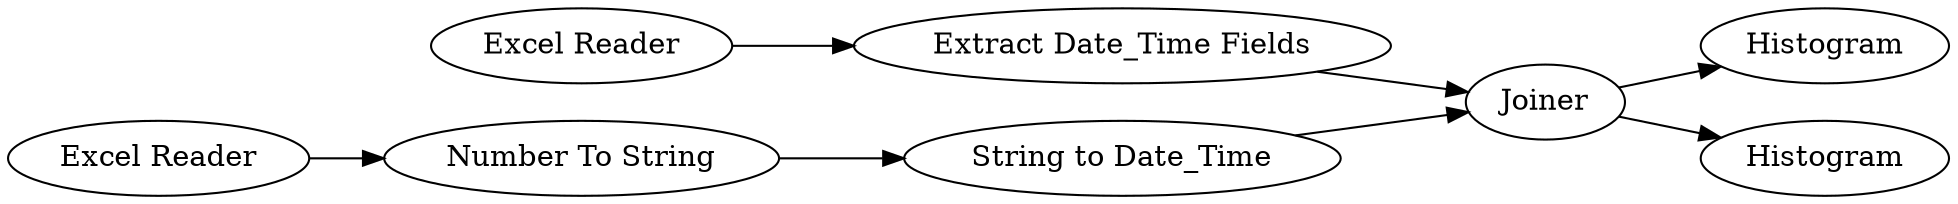 digraph {
	75 [label="Number To String"]
	77 [label="Excel Reader"]
	78 [label=Joiner]
	79 [label="String to Date_Time"]
	80 [label="Excel Reader"]
	81 [label="Extract Date_Time Fields"]
	88 [label=Histogram]
	89 [label=Histogram]
	75 -> 79
	77 -> 75
	78 -> 88
	78 -> 89
	79 -> 78
	80 -> 81
	81 -> 78
	rankdir=LR
}
